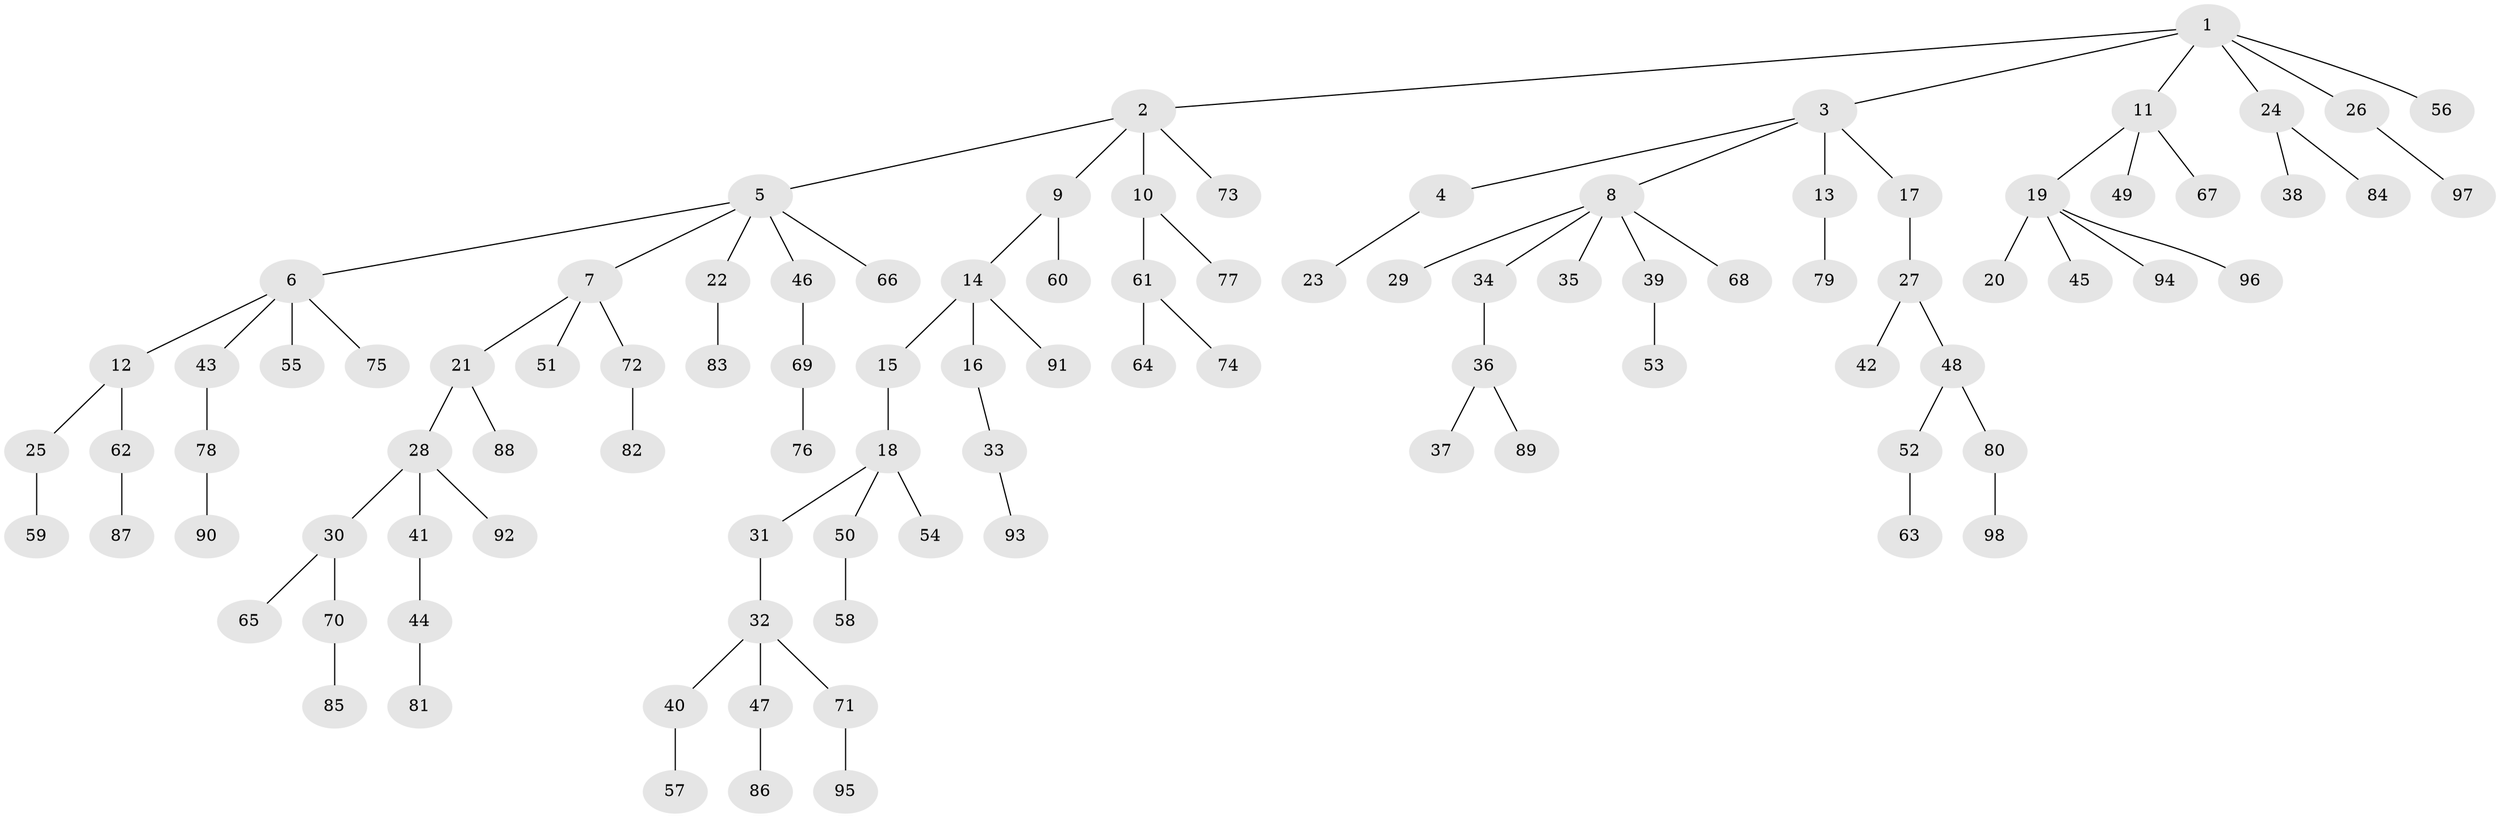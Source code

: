 // Generated by graph-tools (version 1.1) at 2025/15/03/09/25 04:15:27]
// undirected, 98 vertices, 97 edges
graph export_dot {
graph [start="1"]
  node [color=gray90,style=filled];
  1;
  2;
  3;
  4;
  5;
  6;
  7;
  8;
  9;
  10;
  11;
  12;
  13;
  14;
  15;
  16;
  17;
  18;
  19;
  20;
  21;
  22;
  23;
  24;
  25;
  26;
  27;
  28;
  29;
  30;
  31;
  32;
  33;
  34;
  35;
  36;
  37;
  38;
  39;
  40;
  41;
  42;
  43;
  44;
  45;
  46;
  47;
  48;
  49;
  50;
  51;
  52;
  53;
  54;
  55;
  56;
  57;
  58;
  59;
  60;
  61;
  62;
  63;
  64;
  65;
  66;
  67;
  68;
  69;
  70;
  71;
  72;
  73;
  74;
  75;
  76;
  77;
  78;
  79;
  80;
  81;
  82;
  83;
  84;
  85;
  86;
  87;
  88;
  89;
  90;
  91;
  92;
  93;
  94;
  95;
  96;
  97;
  98;
  1 -- 2;
  1 -- 3;
  1 -- 11;
  1 -- 24;
  1 -- 26;
  1 -- 56;
  2 -- 5;
  2 -- 9;
  2 -- 10;
  2 -- 73;
  3 -- 4;
  3 -- 8;
  3 -- 13;
  3 -- 17;
  4 -- 23;
  5 -- 6;
  5 -- 7;
  5 -- 22;
  5 -- 46;
  5 -- 66;
  6 -- 12;
  6 -- 43;
  6 -- 55;
  6 -- 75;
  7 -- 21;
  7 -- 51;
  7 -- 72;
  8 -- 29;
  8 -- 34;
  8 -- 35;
  8 -- 39;
  8 -- 68;
  9 -- 14;
  9 -- 60;
  10 -- 61;
  10 -- 77;
  11 -- 19;
  11 -- 49;
  11 -- 67;
  12 -- 25;
  12 -- 62;
  13 -- 79;
  14 -- 15;
  14 -- 16;
  14 -- 91;
  15 -- 18;
  16 -- 33;
  17 -- 27;
  18 -- 31;
  18 -- 50;
  18 -- 54;
  19 -- 20;
  19 -- 45;
  19 -- 94;
  19 -- 96;
  21 -- 28;
  21 -- 88;
  22 -- 83;
  24 -- 38;
  24 -- 84;
  25 -- 59;
  26 -- 97;
  27 -- 42;
  27 -- 48;
  28 -- 30;
  28 -- 41;
  28 -- 92;
  30 -- 65;
  30 -- 70;
  31 -- 32;
  32 -- 40;
  32 -- 47;
  32 -- 71;
  33 -- 93;
  34 -- 36;
  36 -- 37;
  36 -- 89;
  39 -- 53;
  40 -- 57;
  41 -- 44;
  43 -- 78;
  44 -- 81;
  46 -- 69;
  47 -- 86;
  48 -- 52;
  48 -- 80;
  50 -- 58;
  52 -- 63;
  61 -- 64;
  61 -- 74;
  62 -- 87;
  69 -- 76;
  70 -- 85;
  71 -- 95;
  72 -- 82;
  78 -- 90;
  80 -- 98;
}
